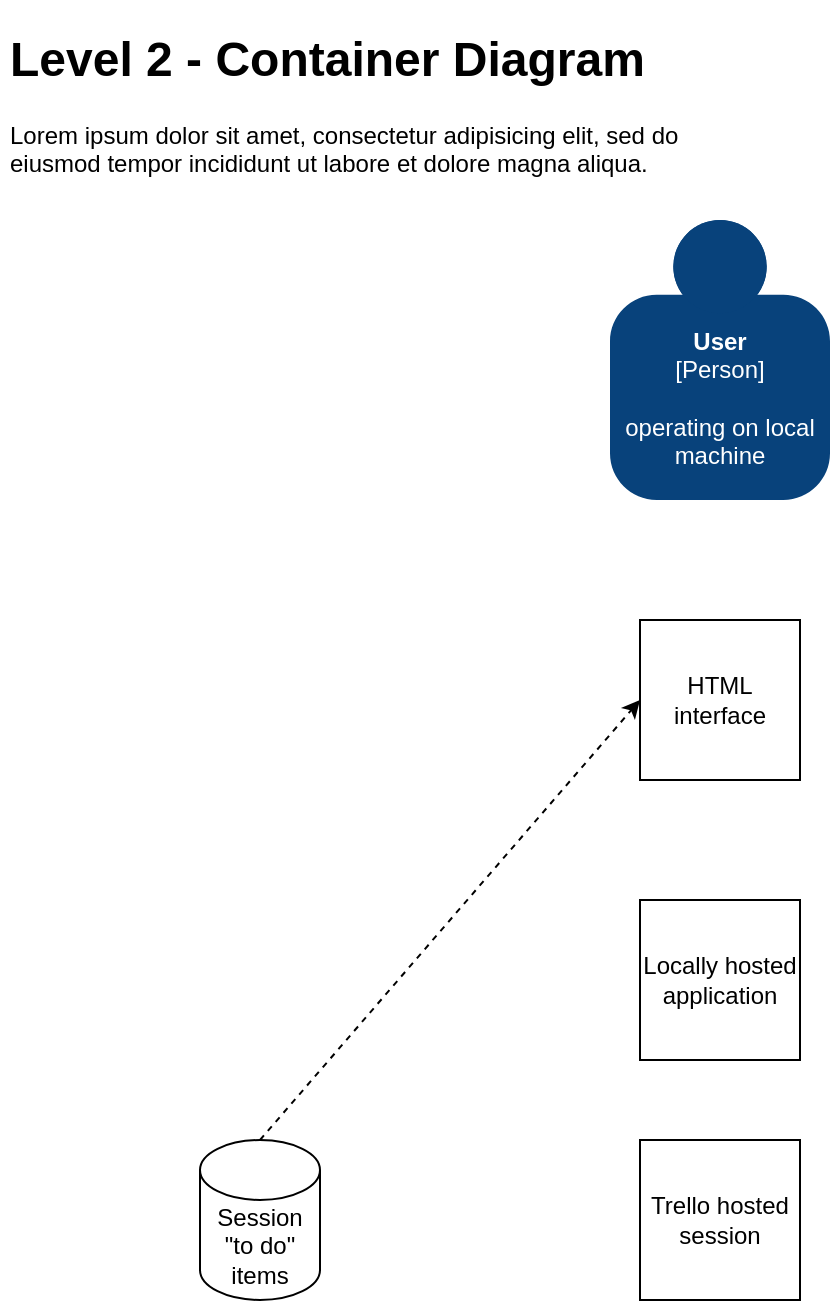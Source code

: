 <mxfile version="14.1.1" type="device"><diagram id="uQAjVuVTs9a8hgOgOhVi" name="Page-1"><mxGraphModel dx="1186" dy="764" grid="1" gridSize="10" guides="1" tooltips="1" connect="1" arrows="1" fold="1" page="1" pageScale="1" pageWidth="827" pageHeight="1169" math="0" shadow="0"><root><mxCell id="0"/><mxCell id="1" parent="0"/><mxCell id="pr6Tambgzyyb-pMXwTWX-1" value="&lt;h1&gt;Level 2 - Container Diagram&lt;/h1&gt;&lt;p&gt;Lorem ipsum dolor sit amet, consectetur adipisicing elit, sed do eiusmod tempor incididunt ut labore et dolore magna aliqua.&lt;/p&gt;" style="text;html=1;strokeColor=none;fillColor=none;spacing=5;spacingTop=-20;whiteSpace=wrap;overflow=hidden;rounded=0;" parent="1" vertex="1"><mxGeometry x="40" y="40" width="360" height="120" as="geometry"/></mxCell><object placeholders="1" c4Name="User" c4Type="Person" c4Description="operating on local machine" label="&lt;b&gt;%c4Name%&lt;/b&gt;&lt;div&gt;[%c4Type%]&lt;/div&gt;&lt;br&gt;&lt;div&gt;%c4Description%&lt;/div&gt;" id="pr6Tambgzyyb-pMXwTWX-3"><mxCell style="html=1;dashed=0;whitespace=wrap;fillColor=#08427b;strokeColor=none;fontColor=#ffffff;shape=mxgraph.c4.person;align=center;metaEdit=1;points=[[0.5,0,0],[1,0.5,0],[1,0.75,0],[0.75,1,0],[0.5,1,0],[0.25,1,0],[0,0.75,0],[0,0.5,0]];metaData={&quot;c4Type&quot;:{&quot;editable&quot;:false}};whiteSpace=wrap;" parent="1" vertex="1"><mxGeometry x="345" y="140" width="110.0" height="140" as="geometry"/></mxCell></object><mxCell id="pr6Tambgzyyb-pMXwTWX-4" value="HTML interface" style="whiteSpace=wrap;html=1;aspect=fixed;" parent="1" vertex="1"><mxGeometry x="360" y="340" width="80" height="80" as="geometry"/></mxCell><mxCell id="pr6Tambgzyyb-pMXwTWX-5" value="Trello hosted session" style="whiteSpace=wrap;html=1;aspect=fixed;" parent="1" vertex="1"><mxGeometry x="360" y="600" width="80" height="80" as="geometry"/></mxCell><mxCell id="pr6Tambgzyyb-pMXwTWX-6" value="Locally hosted application" style="whiteSpace=wrap;html=1;aspect=fixed;" parent="1" vertex="1"><mxGeometry x="360" y="480" width="80" height="80" as="geometry"/></mxCell><mxCell id="pr6Tambgzyyb-pMXwTWX-8" value="Session &quot;to do&quot; items" style="shape=cylinder3;whiteSpace=wrap;html=1;boundedLbl=1;backgroundOutline=1;size=15;" parent="1" vertex="1"><mxGeometry x="140" y="600" width="60" height="80" as="geometry"/></mxCell><mxCell id="FRG_8uvj8MBv0ADFJ0cw-1" value="" style="endArrow=classic;html=1;entryX=0;entryY=0.5;entryDx=0;entryDy=0;exitX=0.5;exitY=0;exitDx=0;exitDy=0;exitPerimeter=0;dashed=1;" edge="1" parent="1" source="pr6Tambgzyyb-pMXwTWX-8" target="pr6Tambgzyyb-pMXwTWX-4"><mxGeometry width="50" height="50" relative="1" as="geometry"><mxPoint x="90" y="445" as="sourcePoint"/><mxPoint x="340" y="315" as="targetPoint"/><Array as="points"/></mxGeometry></mxCell></root></mxGraphModel></diagram></mxfile>